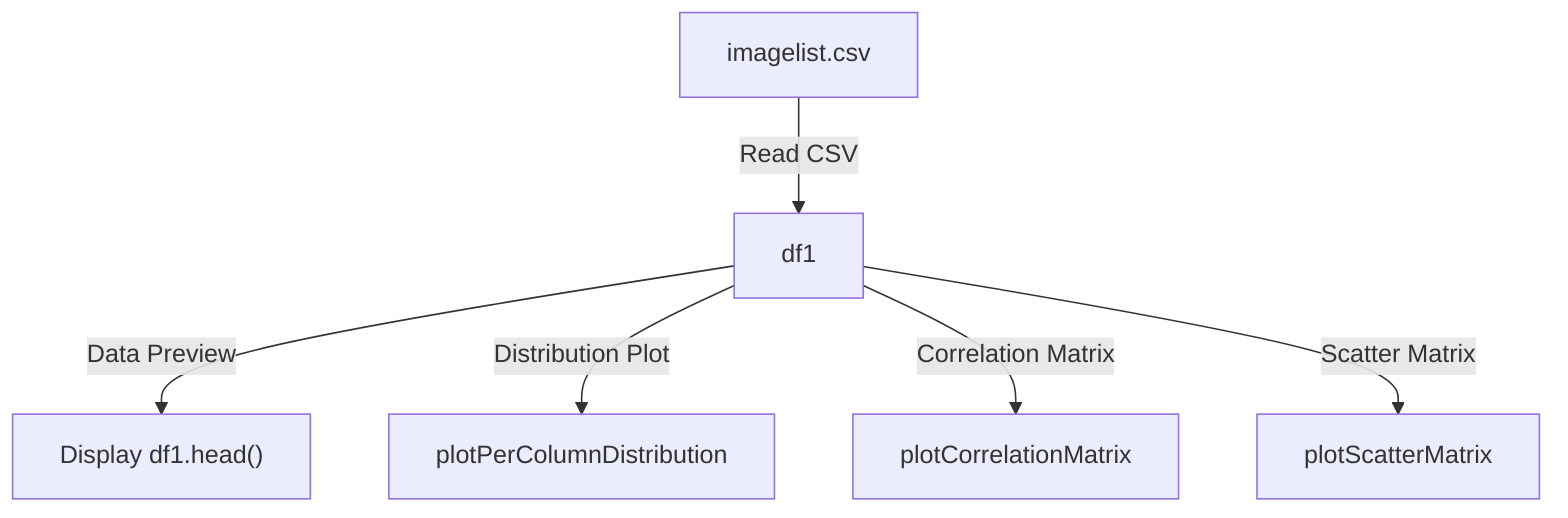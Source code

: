 %% This Mermaid.js diagram visualizes the workflow of the analyzed Jupyter Notebook.

flowchart TD
    A["imagelist.csv"] -->|"Read CSV"| B["df1"]
    %% Node A represents the data source: imagelist.csv
    %% Node B represents the DataFrame df1 created from the CSV file

    B -->|"Data Preview"| C["Display df1.head()"]
    %% Node C represents the operation of displaying the head of the DataFrame

    B -->|"Distribution Plot"| D["plotPerColumnDistribution"]
    %% Node D represents the analysis step for plotting distribution per column

    B -->|"Correlation Matrix"| E["plotCorrelationMatrix"]
    %% Node E represents the analysis step for plotting the correlation matrix

    B -->|"Scatter Matrix"| F["plotScatterMatrix"]
    %% Node F represents the analysis step for plotting the scatter matrix

    %% This workflow describes the sequence of data processing and analysis steps starting from reading the CSV to various data visualizations without ML models.
